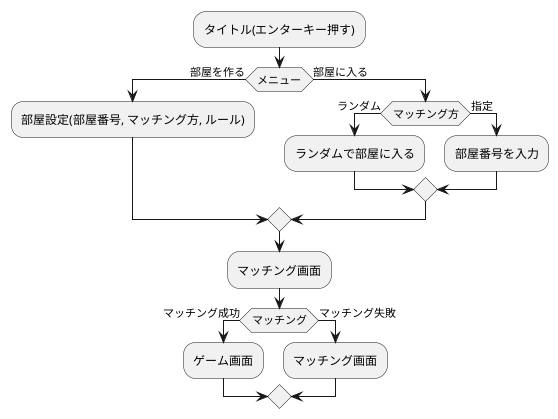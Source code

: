 @startuml
:タイトル(エンターキー押す);
if (メニュー) then (部屋を作る)
  :部屋設定(部屋番号, マッチング方, ルール);
else (部屋に入る)
  if (マッチング方) then (ランダム)
    :ランダムで部屋に入る;
  else (指定)
    :部屋番号を入力;
    endif
endif
:マッチング画面;
if (マッチング) then (マッチング成功)
  :ゲーム画面;
else (マッチング失敗)
  :マッチング画面;
@enduml